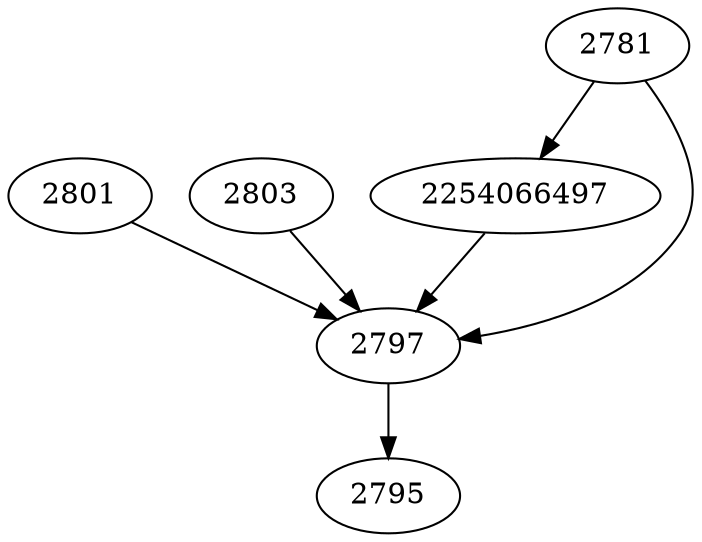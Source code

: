 strict digraph  {
2254066497;
2795;
2797;
2801;
2803;
2781;
2254066497 -> 2797;
2797 -> 2795;
2801 -> 2797;
2803 -> 2797;
2781 -> 2254066497;
2781 -> 2797;
}
